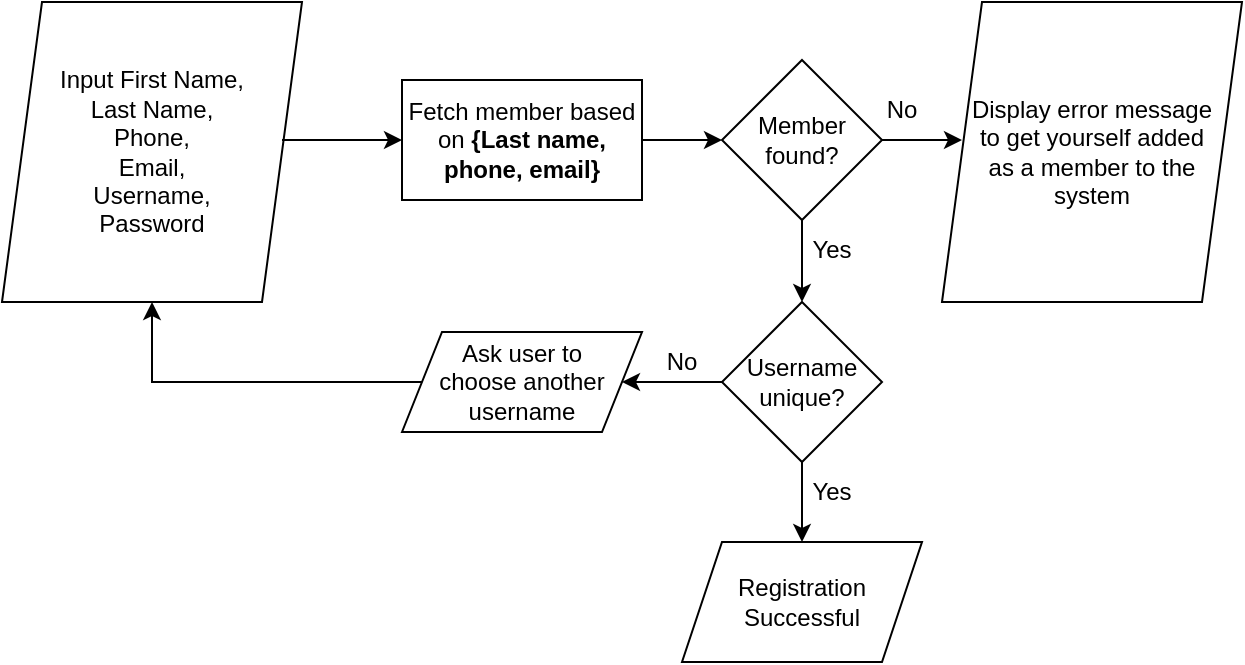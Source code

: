 <mxfile version="16.0.0" type="device" pages="16"><diagram id="i_8vWAbBdjnAyWvaR7KK" name="Registration"><mxGraphModel dx="1038" dy="556" grid="1" gridSize="10" guides="1" tooltips="1" connect="1" arrows="1" fold="1" page="1" pageScale="1" pageWidth="850" pageHeight="1100" math="0" shadow="0"><root><mxCell id="0"/><mxCell id="1" parent="0"/><mxCell id="dWWbpEbuBett36NWBKn3-2" value="&lt;div align=&quot;center&quot;&gt;Input First Name,&lt;/div&gt;&lt;div align=&quot;center&quot;&gt;Last Name,&lt;/div&gt;&lt;div align=&quot;center&quot;&gt;Phone,&lt;/div&gt;&lt;div align=&quot;center&quot;&gt;Email,&lt;/div&gt;&lt;div align=&quot;center&quot;&gt;Username,&lt;/div&gt;&lt;div align=&quot;center&quot;&gt;Password&lt;br&gt;&lt;/div&gt;" style="shape=parallelogram;perimeter=parallelogramPerimeter;whiteSpace=wrap;html=1;fixedSize=1;align=center;" vertex="1" parent="1"><mxGeometry x="40" y="90" width="150" height="150" as="geometry"/></mxCell><mxCell id="dWWbpEbuBett36NWBKn3-4" value="Fetch member based on &lt;b&gt;{Last name, phone, email}&lt;/b&gt;" style="rounded=0;whiteSpace=wrap;html=1;" vertex="1" parent="1"><mxGeometry x="240" y="129" width="120" height="60" as="geometry"/></mxCell><mxCell id="dWWbpEbuBett36NWBKn3-6" value="" style="endArrow=classic;html=1;rounded=0;entryX=0;entryY=0.5;entryDx=0;entryDy=0;" edge="1" parent="1" target="dWWbpEbuBett36NWBKn3-4"><mxGeometry width="50" height="50" relative="1" as="geometry"><mxPoint x="180" y="159" as="sourcePoint"/><mxPoint x="450" y="260" as="targetPoint"/></mxGeometry></mxCell><mxCell id="dWWbpEbuBett36NWBKn3-8" value="" style="endArrow=classic;html=1;rounded=0;exitX=1;exitY=0.5;exitDx=0;exitDy=0;" edge="1" parent="1" source="dWWbpEbuBett36NWBKn3-4"><mxGeometry width="50" height="50" relative="1" as="geometry"><mxPoint x="395" y="164.5" as="sourcePoint"/><mxPoint x="400" y="159" as="targetPoint"/></mxGeometry></mxCell><mxCell id="dWWbpEbuBett36NWBKn3-9" value="&lt;div&gt;Member&lt;/div&gt;&lt;div&gt;found?&lt;br&gt;&lt;/div&gt;" style="rhombus;whiteSpace=wrap;html=1;" vertex="1" parent="1"><mxGeometry x="400" y="119" width="80" height="80" as="geometry"/></mxCell><mxCell id="dWWbpEbuBett36NWBKn3-10" value="" style="endArrow=classic;html=1;rounded=0;exitX=1;exitY=0.5;exitDx=0;exitDy=0;" edge="1" parent="1" source="dWWbpEbuBett36NWBKn3-9"><mxGeometry width="50" height="50" relative="1" as="geometry"><mxPoint x="400" y="310" as="sourcePoint"/><mxPoint x="520" y="159" as="targetPoint"/></mxGeometry></mxCell><mxCell id="dWWbpEbuBett36NWBKn3-11" value="&lt;div&gt;Display error message&lt;/div&gt;&lt;div&gt;to get yourself added&lt;/div&gt;&lt;div&gt;as a member to the&lt;/div&gt;&lt;div&gt;system&lt;br&gt;&lt;/div&gt;" style="shape=parallelogram;perimeter=parallelogramPerimeter;whiteSpace=wrap;html=1;fixedSize=1;align=center;" vertex="1" parent="1"><mxGeometry x="510" y="90" width="150" height="150" as="geometry"/></mxCell><mxCell id="dWWbpEbuBett36NWBKn3-12" value="" style="endArrow=classic;html=1;rounded=0;exitX=0.5;exitY=1;exitDx=0;exitDy=0;" edge="1" parent="1" source="dWWbpEbuBett36NWBKn3-9"><mxGeometry width="50" height="50" relative="1" as="geometry"><mxPoint x="400" y="310" as="sourcePoint"/><mxPoint x="440" y="240" as="targetPoint"/></mxGeometry></mxCell><mxCell id="dWWbpEbuBett36NWBKn3-14" value="&lt;div&gt;Username&lt;/div&gt;&lt;div&gt;unique?&lt;br&gt;&lt;/div&gt;" style="rhombus;whiteSpace=wrap;html=1;" vertex="1" parent="1"><mxGeometry x="400" y="240" width="80" height="80" as="geometry"/></mxCell><mxCell id="dWWbpEbuBett36NWBKn3-15" value="" style="endArrow=classic;html=1;rounded=0;exitX=0.5;exitY=1;exitDx=0;exitDy=0;" edge="1" parent="1" source="dWWbpEbuBett36NWBKn3-14"><mxGeometry width="50" height="50" relative="1" as="geometry"><mxPoint x="400" y="310" as="sourcePoint"/><mxPoint x="440" y="360" as="targetPoint"/></mxGeometry></mxCell><mxCell id="dWWbpEbuBett36NWBKn3-16" value="&lt;div&gt;Registration&lt;/div&gt;&lt;div&gt;Successful&lt;br&gt;&lt;/div&gt;" style="shape=parallelogram;perimeter=parallelogramPerimeter;whiteSpace=wrap;html=1;fixedSize=1;" vertex="1" parent="1"><mxGeometry x="380" y="360" width="120" height="60" as="geometry"/></mxCell><mxCell id="dWWbpEbuBett36NWBKn3-18" value="&lt;div&gt;Ask user to&lt;/div&gt;&lt;div&gt;choose another&lt;/div&gt;&lt;div&gt;username&lt;br&gt;&lt;/div&gt;" style="shape=parallelogram;perimeter=parallelogramPerimeter;whiteSpace=wrap;html=1;fixedSize=1;" vertex="1" parent="1"><mxGeometry x="240" y="255" width="120" height="50" as="geometry"/></mxCell><mxCell id="dWWbpEbuBett36NWBKn3-19" value="" style="endArrow=classic;html=1;rounded=0;exitX=0;exitY=0.5;exitDx=0;exitDy=0;entryX=1;entryY=0.5;entryDx=0;entryDy=0;" edge="1" parent="1" source="dWWbpEbuBett36NWBKn3-14" target="dWWbpEbuBett36NWBKn3-18"><mxGeometry width="50" height="50" relative="1" as="geometry"><mxPoint x="400" y="310" as="sourcePoint"/><mxPoint x="450" y="260" as="targetPoint"/></mxGeometry></mxCell><mxCell id="dWWbpEbuBett36NWBKn3-20" value="" style="endArrow=classic;html=1;rounded=0;exitX=0;exitY=0.5;exitDx=0;exitDy=0;entryX=0.5;entryY=1;entryDx=0;entryDy=0;" edge="1" parent="1" source="dWWbpEbuBett36NWBKn3-18" target="dWWbpEbuBett36NWBKn3-2"><mxGeometry width="50" height="50" relative="1" as="geometry"><mxPoint x="400" y="310" as="sourcePoint"/><mxPoint x="450" y="260" as="targetPoint"/><Array as="points"><mxPoint x="115" y="280"/></Array></mxGeometry></mxCell><mxCell id="dWWbpEbuBett36NWBKn3-21" value="No" style="text;html=1;strokeColor=none;fillColor=none;align=center;verticalAlign=middle;whiteSpace=wrap;rounded=0;" vertex="1" parent="1"><mxGeometry x="460" y="129" width="60" height="30" as="geometry"/></mxCell><mxCell id="dWWbpEbuBett36NWBKn3-22" value="Yes" style="text;html=1;strokeColor=none;fillColor=none;align=center;verticalAlign=middle;whiteSpace=wrap;rounded=0;" vertex="1" parent="1"><mxGeometry x="425" y="199" width="60" height="30" as="geometry"/></mxCell><mxCell id="dWWbpEbuBett36NWBKn3-24" value="Yes" style="text;html=1;strokeColor=none;fillColor=none;align=center;verticalAlign=middle;whiteSpace=wrap;rounded=0;" vertex="1" parent="1"><mxGeometry x="425" y="320" width="60" height="30" as="geometry"/></mxCell><mxCell id="dWWbpEbuBett36NWBKn3-26" value="No" style="text;html=1;strokeColor=none;fillColor=none;align=center;verticalAlign=middle;whiteSpace=wrap;rounded=0;" vertex="1" parent="1"><mxGeometry x="350" y="255" width="60" height="30" as="geometry"/></mxCell></root></mxGraphModel></diagram><diagram id="WpbvStQKnAbjpEpfYwK_" name="Login"><mxGraphModel dx="1038" dy="556" grid="1" gridSize="10" guides="1" tooltips="1" connect="1" arrows="1" fold="1" page="1" pageScale="1" pageWidth="850" pageHeight="1100" math="0" shadow="0"><root><mxCell id="M4BPvdjN_nKCjUuth8kO-0"/><mxCell id="M4BPvdjN_nKCjUuth8kO-1" parent="M4BPvdjN_nKCjUuth8kO-0"/><mxCell id="Fl4VddEbYZ29IBIW-DDk-0" value="&lt;div&gt;Input username&lt;/div&gt;&lt;div&gt;and&lt;/div&gt;&lt;div&gt;password&lt;br&gt;&lt;/div&gt;" style="shape=parallelogram;perimeter=parallelogramPerimeter;whiteSpace=wrap;html=1;fixedSize=1;align=center;" vertex="1" parent="M4BPvdjN_nKCjUuth8kO-1"><mxGeometry x="60" y="114" width="120" height="90" as="geometry"/></mxCell><mxCell id="Fl4VddEbYZ29IBIW-DDk-1" value="Fetch user based on {&lt;b&gt;username&lt;/b&gt;}" style="rounded=0;whiteSpace=wrap;html=1;" vertex="1" parent="M4BPvdjN_nKCjUuth8kO-1"><mxGeometry x="230" y="129" width="120" height="60" as="geometry"/></mxCell><mxCell id="Fl4VddEbYZ29IBIW-DDk-2" value="" style="endArrow=classic;html=1;rounded=0;entryX=0;entryY=0.5;entryDx=0;entryDy=0;exitX=1;exitY=0.5;exitDx=0;exitDy=0;" edge="1" parent="M4BPvdjN_nKCjUuth8kO-1" target="Fl4VddEbYZ29IBIW-DDk-1" source="Fl4VddEbYZ29IBIW-DDk-0"><mxGeometry width="50" height="50" relative="1" as="geometry"><mxPoint x="180" y="159" as="sourcePoint"/><mxPoint x="450" y="260" as="targetPoint"/></mxGeometry></mxCell><mxCell id="Fl4VddEbYZ29IBIW-DDk-3" value="" style="endArrow=classic;html=1;rounded=0;exitX=1;exitY=0.5;exitDx=0;exitDy=0;" edge="1" parent="M4BPvdjN_nKCjUuth8kO-1" source="Fl4VddEbYZ29IBIW-DDk-1"><mxGeometry width="50" height="50" relative="1" as="geometry"><mxPoint x="395" y="164.5" as="sourcePoint"/><mxPoint x="400" y="159" as="targetPoint"/></mxGeometry></mxCell><mxCell id="Fl4VddEbYZ29IBIW-DDk-4" value="&lt;div&gt;User&lt;/div&gt;&lt;div&gt;found?&lt;br&gt;&lt;/div&gt;" style="rhombus;whiteSpace=wrap;html=1;" vertex="1" parent="M4BPvdjN_nKCjUuth8kO-1"><mxGeometry x="400" y="119" width="80" height="80" as="geometry"/></mxCell><mxCell id="Fl4VddEbYZ29IBIW-DDk-5" value="" style="endArrow=classic;html=1;rounded=0;exitX=1;exitY=0.5;exitDx=0;exitDy=0;" edge="1" parent="M4BPvdjN_nKCjUuth8kO-1" source="Fl4VddEbYZ29IBIW-DDk-4"><mxGeometry width="50" height="50" relative="1" as="geometry"><mxPoint x="400" y="310" as="sourcePoint"/><mxPoint x="520" y="159" as="targetPoint"/></mxGeometry></mxCell><mxCell id="Fl4VddEbYZ29IBIW-DDk-6" value="Display error message" style="shape=parallelogram;perimeter=parallelogramPerimeter;whiteSpace=wrap;html=1;fixedSize=1;align=center;" vertex="1" parent="M4BPvdjN_nKCjUuth8kO-1"><mxGeometry x="510" y="124" width="150" height="70" as="geometry"/></mxCell><mxCell id="Fl4VddEbYZ29IBIW-DDk-7" value="" style="endArrow=classic;html=1;rounded=0;exitX=0.5;exitY=1;exitDx=0;exitDy=0;" edge="1" parent="M4BPvdjN_nKCjUuth8kO-1" source="Fl4VddEbYZ29IBIW-DDk-4"><mxGeometry width="50" height="50" relative="1" as="geometry"><mxPoint x="400" y="310" as="sourcePoint"/><mxPoint x="440" y="240" as="targetPoint"/></mxGeometry></mxCell><mxCell id="Fl4VddEbYZ29IBIW-DDk-8" value="&lt;div&gt;Password&lt;/div&gt;&lt;div&gt;match&lt;br&gt;&lt;/div&gt;" style="rhombus;whiteSpace=wrap;html=1;" vertex="1" parent="M4BPvdjN_nKCjUuth8kO-1"><mxGeometry x="400" y="240" width="80" height="80" as="geometry"/></mxCell><mxCell id="Fl4VddEbYZ29IBIW-DDk-9" value="" style="endArrow=classic;html=1;rounded=0;exitX=0.5;exitY=1;exitDx=0;exitDy=0;" edge="1" parent="M4BPvdjN_nKCjUuth8kO-1" source="Fl4VddEbYZ29IBIW-DDk-8"><mxGeometry width="50" height="50" relative="1" as="geometry"><mxPoint x="400" y="310" as="sourcePoint"/><mxPoint x="440" y="360" as="targetPoint"/></mxGeometry></mxCell><mxCell id="Fl4VddEbYZ29IBIW-DDk-10" value="&lt;div&gt;Login&lt;/div&gt;&lt;div&gt;Successful&lt;br&gt;&lt;/div&gt;" style="shape=parallelogram;perimeter=parallelogramPerimeter;whiteSpace=wrap;html=1;fixedSize=1;" vertex="1" parent="M4BPvdjN_nKCjUuth8kO-1"><mxGeometry x="380" y="360" width="120" height="60" as="geometry"/></mxCell><mxCell id="Fl4VddEbYZ29IBIW-DDk-12" value="" style="endArrow=classic;html=1;rounded=0;entryX=0.5;entryY=1;entryDx=0;entryDy=0;" edge="1" parent="M4BPvdjN_nKCjUuth8kO-1" target="Fl4VddEbYZ29IBIW-DDk-6"><mxGeometry width="50" height="50" relative="1" as="geometry"><mxPoint x="480" y="280" as="sourcePoint"/><mxPoint x="350" y="280" as="targetPoint"/><Array as="points"><mxPoint x="585" y="280"/></Array></mxGeometry></mxCell><mxCell id="Fl4VddEbYZ29IBIW-DDk-14" value="No" style="text;html=1;strokeColor=none;fillColor=none;align=center;verticalAlign=middle;whiteSpace=wrap;rounded=0;" vertex="1" parent="M4BPvdjN_nKCjUuth8kO-1"><mxGeometry x="460" y="129" width="60" height="30" as="geometry"/></mxCell><mxCell id="Fl4VddEbYZ29IBIW-DDk-15" value="Yes" style="text;html=1;strokeColor=none;fillColor=none;align=center;verticalAlign=middle;whiteSpace=wrap;rounded=0;" vertex="1" parent="M4BPvdjN_nKCjUuth8kO-1"><mxGeometry x="425" y="199" width="60" height="30" as="geometry"/></mxCell><mxCell id="Fl4VddEbYZ29IBIW-DDk-16" value="Yes" style="text;html=1;strokeColor=none;fillColor=none;align=center;verticalAlign=middle;whiteSpace=wrap;rounded=0;" vertex="1" parent="M4BPvdjN_nKCjUuth8kO-1"><mxGeometry x="425" y="320" width="60" height="30" as="geometry"/></mxCell><mxCell id="Fl4VddEbYZ29IBIW-DDk-17" value="No" style="text;html=1;strokeColor=none;fillColor=none;align=center;verticalAlign=middle;whiteSpace=wrap;rounded=0;" vertex="1" parent="M4BPvdjN_nKCjUuth8kO-1"><mxGeometry x="490" y="255" width="60" height="30" as="geometry"/></mxCell></root></mxGraphModel></diagram><diagram id="ZsjHUxzLgVdUJP8f7WaJ" name="Reserve Book"><mxGraphModel dx="1038" dy="556" grid="1" gridSize="10" guides="1" tooltips="1" connect="1" arrows="1" fold="1" page="1" pageScale="1" pageWidth="850" pageHeight="1100" math="0" shadow="0"><root><mxCell id="jPtthhQtmFW5WohPT3uK-0"/><mxCell id="jPtthhQtmFW5WohPT3uK-1" parent="jPtthhQtmFW5WohPT3uK-0"/><mxCell id="x3VCgJR-1hNmd9v3m-pw-1" value="User reserves the book, if available" style="rounded=0;whiteSpace=wrap;html=1;" vertex="1" parent="jPtthhQtmFW5WohPT3uK-1"><mxGeometry x="320" y="150" width="120" height="60" as="geometry"/></mxCell><mxCell id="x3VCgJR-1hNmd9v3m-pw-2" value="" style="endArrow=classic;html=1;rounded=0;entryX=0;entryY=0.5;entryDx=0;entryDy=0;exitX=1;exitY=0.5;exitDx=0;exitDy=0;" edge="1" parent="jPtthhQtmFW5WohPT3uK-1" target="x3VCgJR-1hNmd9v3m-pw-1"><mxGeometry width="50" height="50" relative="1" as="geometry"><mxPoint x="260" y="180" as="sourcePoint"/><mxPoint x="540" y="281" as="targetPoint"/></mxGeometry></mxCell><mxCell id="x3VCgJR-1hNmd9v3m-pw-3" value="" style="endArrow=classic;html=1;rounded=0;exitX=1;exitY=0.5;exitDx=0;exitDy=0;" edge="1" parent="jPtthhQtmFW5WohPT3uK-1" source="x3VCgJR-1hNmd9v3m-pw-1"><mxGeometry width="50" height="50" relative="1" as="geometry"><mxPoint x="485" y="185.5" as="sourcePoint"/><mxPoint x="490" y="180" as="targetPoint"/></mxGeometry></mxCell><mxCell id="x3VCgJR-1hNmd9v3m-pw-16" value="&lt;div&gt;User finds a book&lt;/div&gt;&lt;div&gt;on LMS&lt;br&gt;&lt;/div&gt;" style="rounded=0;whiteSpace=wrap;html=1;" vertex="1" parent="jPtthhQtmFW5WohPT3uK-1"><mxGeometry x="140" y="150" width="120" height="60" as="geometry"/></mxCell><mxCell id="x3VCgJR-1hNmd9v3m-pw-17" value="&lt;div&gt;Book is reserved&lt;/div&gt;&lt;div&gt;for fifteen minutes&lt;br&gt;&lt;/div&gt;" style="rounded=0;whiteSpace=wrap;html=1;" vertex="1" parent="jPtthhQtmFW5WohPT3uK-1"><mxGeometry x="490" y="150" width="120" height="60" as="geometry"/></mxCell><mxCell id="x3VCgJR-1hNmd9v3m-pw-18" value="Another user finds same book" style="rounded=0;whiteSpace=wrap;html=1;" vertex="1" parent="jPtthhQtmFW5WohPT3uK-1"><mxGeometry x="140" y="256" width="120" height="60" as="geometry"/></mxCell><mxCell id="x3VCgJR-1hNmd9v3m-pw-19" value="15 minutes over?" style="rhombus;whiteSpace=wrap;html=1;" vertex="1" parent="jPtthhQtmFW5WohPT3uK-1"><mxGeometry x="342.5" y="251" width="75" height="70" as="geometry"/></mxCell><mxCell id="x3VCgJR-1hNmd9v3m-pw-20" value="" style="endArrow=classic;html=1;rounded=0;exitX=1;exitY=0.5;exitDx=0;exitDy=0;entryX=0;entryY=0.5;entryDx=0;entryDy=0;" edge="1" parent="jPtthhQtmFW5WohPT3uK-1" source="x3VCgJR-1hNmd9v3m-pw-18" target="x3VCgJR-1hNmd9v3m-pw-19"><mxGeometry width="50" height="50" relative="1" as="geometry"><mxPoint x="490" y="331" as="sourcePoint"/><mxPoint x="340" y="286" as="targetPoint"/></mxGeometry></mxCell><mxCell id="x3VCgJR-1hNmd9v3m-pw-22" value="" style="endArrow=classic;html=1;rounded=0;exitX=0.5;exitY=0;exitDx=0;exitDy=0;entryX=0.5;entryY=1;entryDx=0;entryDy=0;" edge="1" parent="jPtthhQtmFW5WohPT3uK-1" source="x3VCgJR-1hNmd9v3m-pw-19" target="x3VCgJR-1hNmd9v3m-pw-1"><mxGeometry width="50" height="50" relative="1" as="geometry"><mxPoint x="490" y="331" as="sourcePoint"/><mxPoint x="540" y="281" as="targetPoint"/></mxGeometry></mxCell><mxCell id="x3VCgJR-1hNmd9v3m-pw-23" value="" style="endArrow=classic;html=1;rounded=0;exitX=1;exitY=0.5;exitDx=0;exitDy=0;" edge="1" parent="jPtthhQtmFW5WohPT3uK-1" source="x3VCgJR-1hNmd9v3m-pw-19" target="x3VCgJR-1hNmd9v3m-pw-24"><mxGeometry width="50" height="50" relative="1" as="geometry"><mxPoint x="270" y="296" as="sourcePoint"/><mxPoint x="490" y="286" as="targetPoint"/></mxGeometry></mxCell><mxCell id="x3VCgJR-1hNmd9v3m-pw-24" value="&lt;div&gt;Display not&lt;/div&gt;&lt;div&gt;available&lt;br&gt;&lt;/div&gt;" style="shape=parallelogram;perimeter=parallelogramPerimeter;whiteSpace=wrap;html=1;fixedSize=1;" vertex="1" parent="jPtthhQtmFW5WohPT3uK-1"><mxGeometry x="480" y="256" width="120" height="60" as="geometry"/></mxCell><mxCell id="x3VCgJR-1hNmd9v3m-pw-25" value="Yes" style="text;html=1;strokeColor=none;fillColor=none;align=center;verticalAlign=middle;whiteSpace=wrap;rounded=0;" vertex="1" parent="jPtthhQtmFW5WohPT3uK-1"><mxGeometry x="370" y="221" width="60" height="30" as="geometry"/></mxCell><mxCell id="x3VCgJR-1hNmd9v3m-pw-26" value="No" style="text;html=1;strokeColor=none;fillColor=none;align=center;verticalAlign=middle;whiteSpace=wrap;rounded=0;" vertex="1" parent="jPtthhQtmFW5WohPT3uK-1"><mxGeometry x="417.5" y="256" width="60" height="30" as="geometry"/></mxCell></root></mxGraphModel></diagram><diagram id="CSLTi1kKCzNpg5pEBt4G" name="Search book"><mxGraphModel dx="1038" dy="556" grid="1" gridSize="10" guides="1" tooltips="1" connect="1" arrows="1" fold="1" page="1" pageScale="1" pageWidth="850" pageHeight="1100" math="0" shadow="0"><root><mxCell id="xfW_Z6awHuZHEXodHPwo-0"/><mxCell id="xfW_Z6awHuZHEXodHPwo-1" parent="xfW_Z6awHuZHEXodHPwo-0"/><mxCell id="F8PD641y90O8hxfT8jnF-1" value="" style="endArrow=classic;html=1;rounded=0;exitX=0.5;exitY=1;exitDx=0;exitDy=0;" edge="1" parent="xfW_Z6awHuZHEXodHPwo-1" source="F8PD641y90O8hxfT8jnF-3"><mxGeometry width="50" height="50" relative="1" as="geometry"><mxPoint x="270" y="300" as="sourcePoint"/><mxPoint x="190" y="230" as="targetPoint"/></mxGeometry></mxCell><mxCell id="F8PD641y90O8hxfT8jnF-3" value="User enter keystrokes in search box" style="rounded=0;whiteSpace=wrap;html=1;" vertex="1" parent="xfW_Z6awHuZHEXodHPwo-1"><mxGeometry x="130" y="130" width="120" height="60" as="geometry"/></mxCell><mxCell id="F8PD641y90O8hxfT8jnF-5" value="&lt;div&gt;User selects a book&lt;/div&gt;&lt;div&gt;from suggestions&lt;br&gt;&lt;/div&gt;" style="rounded=0;whiteSpace=wrap;html=1;" vertex="1" parent="xfW_Z6awHuZHEXodHPwo-1"><mxGeometry x="140" y="230" width="120" height="60" as="geometry"/></mxCell><mxCell id="F8PD641y90O8hxfT8jnF-7" value="" style="endArrow=classic;html=1;rounded=0;exitX=1;exitY=0.5;exitDx=0;exitDy=0;entryX=0;entryY=0.5;entryDx=0;entryDy=0;" edge="1" parent="xfW_Z6awHuZHEXodHPwo-1" source="F8PD641y90O8hxfT8jnF-5" target="F8PD641y90O8hxfT8jnF-10"><mxGeometry width="50" height="50" relative="1" as="geometry"><mxPoint x="500" y="451" as="sourcePoint"/><mxPoint x="352.5" y="406" as="targetPoint"/></mxGeometry></mxCell><mxCell id="F8PD641y90O8hxfT8jnF-10" value="&lt;div&gt;Book details&lt;/div&gt;&lt;div&gt;are displayed&lt;br&gt;&lt;/div&gt;" style="shape=parallelogram;perimeter=parallelogramPerimeter;whiteSpace=wrap;html=1;fixedSize=1;" vertex="1" parent="xfW_Z6awHuZHEXodHPwo-1"><mxGeometry x="370" y="230" width="120" height="60" as="geometry"/></mxCell><mxCell id="F8PD641y90O8hxfT8jnF-13" value="Book" style="shape=cylinder3;whiteSpace=wrap;html=1;boundedLbl=1;backgroundOutline=1;size=15;" vertex="1" parent="xfW_Z6awHuZHEXodHPwo-1"><mxGeometry x="620" y="110" width="60" height="80" as="geometry"/></mxCell><mxCell id="F8PD641y90O8hxfT8jnF-14" value="" style="endArrow=classic;html=1;rounded=0;" edge="1" parent="xfW_Z6awHuZHEXodHPwo-1"><mxGeometry width="50" height="50" relative="1" as="geometry"><mxPoint x="250" y="149.5" as="sourcePoint"/><mxPoint x="620" y="149.5" as="targetPoint"/></mxGeometry></mxCell><mxCell id="F8PD641y90O8hxfT8jnF-15" value="" style="endArrow=classic;html=1;rounded=0;exitX=0;exitY=0;exitDx=0;exitDy=52.5;exitPerimeter=0;" edge="1" parent="xfW_Z6awHuZHEXodHPwo-1" source="F8PD641y90O8hxfT8jnF-13"><mxGeometry width="50" height="50" relative="1" as="geometry"><mxPoint x="250" y="170" as="sourcePoint"/><mxPoint x="250" y="163" as="targetPoint"/></mxGeometry></mxCell><mxCell id="F8PD641y90O8hxfT8jnF-16" value="Ajax calls display suggestions on every keystroke" style="text;html=1;strokeColor=none;fillColor=none;align=center;verticalAlign=middle;whiteSpace=wrap;rounded=0;" vertex="1" parent="xfW_Z6awHuZHEXodHPwo-1"><mxGeometry x="280" y="120" width="300" height="30" as="geometry"/></mxCell></root></mxGraphModel></diagram><diagram id="JZHe9KySkWf6oLBao_gN" name="Issue Book"><mxGraphModel dx="1038" dy="556" grid="1" gridSize="10" guides="1" tooltips="1" connect="1" arrows="1" fold="1" page="1" pageScale="1" pageWidth="850" pageHeight="1100" math="0" shadow="0"><root><mxCell id="tUsGNGj25Rxl2XG8hcZw-0"/><mxCell id="tUsGNGj25Rxl2XG8hcZw-1" parent="tUsGNGj25Rxl2XG8hcZw-0"/><mxCell id="S2_K6oDbUleDLNagRbiW-0" value="&lt;div&gt;Librarian enters&lt;/div&gt;&lt;div&gt;bookname and memberId&lt;br&gt;&lt;/div&gt;" style="shape=parallelogram;perimeter=parallelogramPerimeter;whiteSpace=wrap;html=1;fixedSize=1;align=center;" vertex="1" parent="tUsGNGj25Rxl2XG8hcZw-1"><mxGeometry x="60" y="114" width="120" height="90" as="geometry"/></mxCell><mxCell id="S2_K6oDbUleDLNagRbiW-1" value="Fetch book details based on &lt;b&gt;{book name&lt;/b&gt;}" style="rounded=0;whiteSpace=wrap;html=1;" vertex="1" parent="tUsGNGj25Rxl2XG8hcZw-1"><mxGeometry x="230" y="129" width="120" height="60" as="geometry"/></mxCell><mxCell id="S2_K6oDbUleDLNagRbiW-2" value="" style="endArrow=classic;html=1;rounded=0;entryX=0;entryY=0.5;entryDx=0;entryDy=0;exitX=1;exitY=0.5;exitDx=0;exitDy=0;" edge="1" parent="tUsGNGj25Rxl2XG8hcZw-1" source="S2_K6oDbUleDLNagRbiW-0" target="S2_K6oDbUleDLNagRbiW-1"><mxGeometry width="50" height="50" relative="1" as="geometry"><mxPoint x="180" y="159" as="sourcePoint"/><mxPoint x="450" y="260" as="targetPoint"/></mxGeometry></mxCell><mxCell id="S2_K6oDbUleDLNagRbiW-3" value="" style="endArrow=classic;html=1;rounded=0;exitX=1;exitY=0.5;exitDx=0;exitDy=0;" edge="1" parent="tUsGNGj25Rxl2XG8hcZw-1" source="S2_K6oDbUleDLNagRbiW-1"><mxGeometry width="50" height="50" relative="1" as="geometry"><mxPoint x="395" y="164.5" as="sourcePoint"/><mxPoint x="400" y="159" as="targetPoint"/></mxGeometry></mxCell><mxCell id="S2_K6oDbUleDLNagRbiW-4" value="&lt;div&gt;Book&lt;/div&gt;&lt;div&gt;Available?&lt;br&gt;&lt;/div&gt;" style="rhombus;whiteSpace=wrap;html=1;" vertex="1" parent="tUsGNGj25Rxl2XG8hcZw-1"><mxGeometry x="400" y="119" width="80" height="80" as="geometry"/></mxCell><mxCell id="S2_K6oDbUleDLNagRbiW-5" value="" style="endArrow=classic;html=1;rounded=0;exitX=1;exitY=0.5;exitDx=0;exitDy=0;" edge="1" parent="tUsGNGj25Rxl2XG8hcZw-1" source="S2_K6oDbUleDLNagRbiW-4"><mxGeometry width="50" height="50" relative="1" as="geometry"><mxPoint x="400" y="310" as="sourcePoint"/><mxPoint x="520" y="159" as="targetPoint"/></mxGeometry></mxCell><mxCell id="S2_K6oDbUleDLNagRbiW-6" value="Display error message" style="shape=parallelogram;perimeter=parallelogramPerimeter;whiteSpace=wrap;html=1;fixedSize=1;align=center;" vertex="1" parent="tUsGNGj25Rxl2XG8hcZw-1"><mxGeometry x="510" y="124" width="150" height="70" as="geometry"/></mxCell><mxCell id="S2_K6oDbUleDLNagRbiW-7" value="" style="endArrow=classic;html=1;rounded=0;exitX=0.5;exitY=1;exitDx=0;exitDy=0;" edge="1" parent="tUsGNGj25Rxl2XG8hcZw-1" source="S2_K6oDbUleDLNagRbiW-4"><mxGeometry width="50" height="50" relative="1" as="geometry"><mxPoint x="400" y="310" as="sourcePoint"/><mxPoint x="440" y="240" as="targetPoint"/></mxGeometry></mxCell><mxCell id="S2_K6oDbUleDLNagRbiW-8" value="&lt;div&gt;Member&lt;/div&gt;&lt;div&gt;found?&lt;br&gt;&lt;/div&gt;" style="rhombus;whiteSpace=wrap;html=1;" vertex="1" parent="tUsGNGj25Rxl2XG8hcZw-1"><mxGeometry x="400" y="320" width="80" height="80" as="geometry"/></mxCell><mxCell id="S2_K6oDbUleDLNagRbiW-9" value="" style="endArrow=classic;html=1;rounded=0;exitX=0.5;exitY=1;exitDx=0;exitDy=0;entryX=0.5;entryY=0;entryDx=0;entryDy=0;" edge="1" parent="tUsGNGj25Rxl2XG8hcZw-1" source="S2_K6oDbUleDLNagRbiW-8" target="S2_K6oDbUleDLNagRbiW-10"><mxGeometry width="50" height="50" relative="1" as="geometry"><mxPoint x="400" y="310" as="sourcePoint"/><mxPoint x="440" y="360" as="targetPoint"/></mxGeometry></mxCell><mxCell id="S2_K6oDbUleDLNagRbiW-10" value="Book issued" style="shape=parallelogram;perimeter=parallelogramPerimeter;whiteSpace=wrap;html=1;fixedSize=1;" vertex="1" parent="tUsGNGj25Rxl2XG8hcZw-1"><mxGeometry x="380" y="430" width="120" height="60" as="geometry"/></mxCell><mxCell id="S2_K6oDbUleDLNagRbiW-11" value="" style="endArrow=classic;html=1;rounded=0;entryX=0.5;entryY=1;entryDx=0;entryDy=0;exitX=1;exitY=0.5;exitDx=0;exitDy=0;" edge="1" parent="tUsGNGj25Rxl2XG8hcZw-1" target="S2_K6oDbUleDLNagRbiW-6" source="S2_K6oDbUleDLNagRbiW-8"><mxGeometry width="50" height="50" relative="1" as="geometry"><mxPoint x="500" y="280" as="sourcePoint"/><mxPoint x="350" y="280" as="targetPoint"/><Array as="points"><mxPoint x="585" y="360"/></Array></mxGeometry></mxCell><mxCell id="S2_K6oDbUleDLNagRbiW-12" value="No" style="text;html=1;strokeColor=none;fillColor=none;align=center;verticalAlign=middle;whiteSpace=wrap;rounded=0;" vertex="1" parent="tUsGNGj25Rxl2XG8hcZw-1"><mxGeometry x="460" y="129" width="60" height="30" as="geometry"/></mxCell><mxCell id="S2_K6oDbUleDLNagRbiW-13" value="Yes" style="text;html=1;strokeColor=none;fillColor=none;align=center;verticalAlign=middle;whiteSpace=wrap;rounded=0;" vertex="1" parent="tUsGNGj25Rxl2XG8hcZw-1"><mxGeometry x="425" y="199" width="60" height="30" as="geometry"/></mxCell><mxCell id="S2_K6oDbUleDLNagRbiW-14" value="Yes" style="text;html=1;strokeColor=none;fillColor=none;align=center;verticalAlign=middle;whiteSpace=wrap;rounded=0;" vertex="1" parent="tUsGNGj25Rxl2XG8hcZw-1"><mxGeometry x="430" y="400" width="60" height="30" as="geometry"/></mxCell><mxCell id="S2_K6oDbUleDLNagRbiW-15" value="No" style="text;html=1;strokeColor=none;fillColor=none;align=center;verticalAlign=middle;whiteSpace=wrap;rounded=0;" vertex="1" parent="tUsGNGj25Rxl2XG8hcZw-1"><mxGeometry x="480" y="330" width="60" height="30" as="geometry"/></mxCell><mxCell id="S2_K6oDbUleDLNagRbiW-16" value="Fetch member details" style="rounded=0;whiteSpace=wrap;html=1;" vertex="1" parent="tUsGNGj25Rxl2XG8hcZw-1"><mxGeometry x="380" y="240" width="120" height="60" as="geometry"/></mxCell><mxCell id="S2_K6oDbUleDLNagRbiW-17" value="" style="endArrow=classic;html=1;rounded=0;exitX=0.5;exitY=1;exitDx=0;exitDy=0;entryX=0.5;entryY=0;entryDx=0;entryDy=0;" edge="1" parent="tUsGNGj25Rxl2XG8hcZw-1" source="S2_K6oDbUleDLNagRbiW-16" target="S2_K6oDbUleDLNagRbiW-8"><mxGeometry width="50" height="50" relative="1" as="geometry"><mxPoint x="400" y="310" as="sourcePoint"/><mxPoint x="450" y="260" as="targetPoint"/></mxGeometry></mxCell></root></mxGraphModel></diagram><diagram id="noO7N73YglrJIu7eBNPe" name="Return Book"><mxGraphModel dx="1038" dy="556" grid="1" gridSize="10" guides="1" tooltips="1" connect="1" arrows="1" fold="1" page="1" pageScale="1" pageWidth="850" pageHeight="1100" math="0" shadow="0"><root><mxCell id="-uhk87hNlE79KFuqMzrY-0"/><mxCell id="-uhk87hNlE79KFuqMzrY-1" parent="-uhk87hNlE79KFuqMzrY-0"/><mxCell id="opGfvj_HIrKPa7uhzIlS-0" value="&lt;div&gt;Librarian enters&lt;/div&gt;member id" style="shape=parallelogram;perimeter=parallelogramPerimeter;whiteSpace=wrap;html=1;fixedSize=1;align=center;" vertex="1" parent="-uhk87hNlE79KFuqMzrY-1"><mxGeometry x="60" y="114" width="120" height="90" as="geometry"/></mxCell><mxCell id="opGfvj_HIrKPa7uhzIlS-1" value="Fetch the list of issued books of member" style="rounded=0;whiteSpace=wrap;html=1;" vertex="1" parent="-uhk87hNlE79KFuqMzrY-1"><mxGeometry x="230" y="129" width="120" height="60" as="geometry"/></mxCell><mxCell id="opGfvj_HIrKPa7uhzIlS-2" value="" style="endArrow=classic;html=1;rounded=0;entryX=0;entryY=0.5;entryDx=0;entryDy=0;exitX=1;exitY=0.5;exitDx=0;exitDy=0;" edge="1" parent="-uhk87hNlE79KFuqMzrY-1" source="opGfvj_HIrKPa7uhzIlS-0" target="opGfvj_HIrKPa7uhzIlS-1"><mxGeometry width="50" height="50" relative="1" as="geometry"><mxPoint x="180" y="159" as="sourcePoint"/><mxPoint x="450" y="260" as="targetPoint"/></mxGeometry></mxCell><mxCell id="opGfvj_HIrKPa7uhzIlS-3" value="" style="endArrow=classic;html=1;rounded=0;exitX=1;exitY=0.5;exitDx=0;exitDy=0;" edge="1" parent="-uhk87hNlE79KFuqMzrY-1" source="opGfvj_HIrKPa7uhzIlS-1"><mxGeometry width="50" height="50" relative="1" as="geometry"><mxPoint x="395" y="164.5" as="sourcePoint"/><mxPoint x="400" y="159" as="targetPoint"/></mxGeometry></mxCell><mxCell id="opGfvj_HIrKPa7uhzIlS-13" value="Yes" style="text;html=1;strokeColor=none;fillColor=none;align=center;verticalAlign=middle;whiteSpace=wrap;rounded=0;" vertex="1" parent="-uhk87hNlE79KFuqMzrY-1"><mxGeometry x="450" y="399" width="60" height="30" as="geometry"/></mxCell><mxCell id="opGfvj_HIrKPa7uhzIlS-18" value="&lt;div&gt;Select the desired&lt;/div&gt;&lt;div&gt;book&lt;br&gt;&lt;/div&gt;" style="rounded=0;whiteSpace=wrap;html=1;" vertex="1" parent="-uhk87hNlE79KFuqMzrY-1"><mxGeometry x="400" y="129" width="120" height="60" as="geometry"/></mxCell><mxCell id="opGfvj_HIrKPa7uhzIlS-19" value="&lt;div&gt;Current date&lt;/div&gt;&lt;div&gt;&amp;gt;&lt;/div&gt;&lt;div&gt;Expected return date?&lt;br&gt;&lt;/div&gt;" style="rhombus;whiteSpace=wrap;html=1;" vertex="1" parent="-uhk87hNlE79KFuqMzrY-1"><mxGeometry x="375" y="239" width="170" height="160" as="geometry"/></mxCell><mxCell id="opGfvj_HIrKPa7uhzIlS-21" value="" style="endArrow=classic;html=1;rounded=0;exitX=0.5;exitY=1;exitDx=0;exitDy=0;entryX=0.5;entryY=0;entryDx=0;entryDy=0;" edge="1" parent="-uhk87hNlE79KFuqMzrY-1" source="opGfvj_HIrKPa7uhzIlS-18" target="opGfvj_HIrKPa7uhzIlS-19"><mxGeometry width="50" height="50" relative="1" as="geometry"><mxPoint x="400" y="310" as="sourcePoint"/><mxPoint x="450" y="260" as="targetPoint"/></mxGeometry></mxCell><mxCell id="opGfvj_HIrKPa7uhzIlS-22" value="&lt;div&gt;Calculate Fine by &lt;br&gt;&lt;/div&gt;&lt;div&gt;Rs 5 per day&lt;br&gt;&lt;/div&gt;" style="rounded=0;whiteSpace=wrap;html=1;" vertex="1" parent="-uhk87hNlE79KFuqMzrY-1"><mxGeometry x="400" y="440" width="120" height="60" as="geometry"/></mxCell><mxCell id="opGfvj_HIrKPa7uhzIlS-23" value="" style="endArrow=classic;html=1;rounded=0;entryX=0.5;entryY=0;entryDx=0;entryDy=0;" edge="1" parent="-uhk87hNlE79KFuqMzrY-1" target="opGfvj_HIrKPa7uhzIlS-22"><mxGeometry width="50" height="50" relative="1" as="geometry"><mxPoint x="460" y="400" as="sourcePoint"/><mxPoint x="470" y="249" as="targetPoint"/></mxGeometry></mxCell><mxCell id="opGfvj_HIrKPa7uhzIlS-25" value="Collect fine and generate fine entry" style="rounded=0;whiteSpace=wrap;html=1;" vertex="1" parent="-uhk87hNlE79KFuqMzrY-1"><mxGeometry x="400" y="530" width="120" height="60" as="geometry"/></mxCell><mxCell id="opGfvj_HIrKPa7uhzIlS-26" value="Return processed" style="rounded=0;whiteSpace=wrap;html=1;" vertex="1" parent="-uhk87hNlE79KFuqMzrY-1"><mxGeometry x="400" y="620" width="120" height="60" as="geometry"/></mxCell><mxCell id="opGfvj_HIrKPa7uhzIlS-27" value="" style="endArrow=classic;html=1;rounded=0;exitX=1;exitY=0.5;exitDx=0;exitDy=0;entryX=1;entryY=0.5;entryDx=0;entryDy=0;" edge="1" parent="-uhk87hNlE79KFuqMzrY-1" source="opGfvj_HIrKPa7uhzIlS-19" target="opGfvj_HIrKPa7uhzIlS-26"><mxGeometry width="50" height="50" relative="1" as="geometry"><mxPoint x="400" y="480" as="sourcePoint"/><mxPoint x="450" y="430" as="targetPoint"/><Array as="points"><mxPoint x="600" y="319"/><mxPoint x="600" y="650"/></Array></mxGeometry></mxCell><mxCell id="opGfvj_HIrKPa7uhzIlS-30" value="No" style="text;html=1;strokeColor=none;fillColor=none;align=center;verticalAlign=middle;whiteSpace=wrap;rounded=0;" vertex="1" parent="-uhk87hNlE79KFuqMzrY-1"><mxGeometry x="530" y="290" width="60" height="30" as="geometry"/></mxCell><mxCell id="opGfvj_HIrKPa7uhzIlS-31" value="" style="endArrow=classic;html=1;rounded=0;entryX=0.5;entryY=0;entryDx=0;entryDy=0;exitX=0.5;exitY=1;exitDx=0;exitDy=0;" edge="1" parent="-uhk87hNlE79KFuqMzrY-1" source="opGfvj_HIrKPa7uhzIlS-22" target="opGfvj_HIrKPa7uhzIlS-25"><mxGeometry width="50" height="50" relative="1" as="geometry"><mxPoint x="470" y="410" as="sourcePoint"/><mxPoint x="470" y="450" as="targetPoint"/></mxGeometry></mxCell><mxCell id="opGfvj_HIrKPa7uhzIlS-32" value="" style="endArrow=classic;html=1;rounded=0;entryX=0.5;entryY=0;entryDx=0;entryDy=0;exitX=0.5;exitY=1;exitDx=0;exitDy=0;" edge="1" parent="-uhk87hNlE79KFuqMzrY-1" source="opGfvj_HIrKPa7uhzIlS-25" target="opGfvj_HIrKPa7uhzIlS-26"><mxGeometry width="50" height="50" relative="1" as="geometry"><mxPoint x="470" y="510" as="sourcePoint"/><mxPoint x="470" y="540" as="targetPoint"/></mxGeometry></mxCell></root></mxGraphModel></diagram><diagram id="ISTi2TgVYyhNO_6OjfCu" name="Add book"><mxGraphModel dx="1038" dy="556" grid="1" gridSize="10" guides="1" tooltips="1" connect="1" arrows="1" fold="1" page="1" pageScale="1" pageWidth="850" pageHeight="1100" math="0" shadow="0"><root><mxCell id="h3y_cygO_6fqlY7f1oKa-0"/><mxCell id="h3y_cygO_6fqlY7f1oKa-1" parent="h3y_cygO_6fqlY7f1oKa-0"/><mxCell id="DePUos5f7Gl0U0BLkwbC-0" value="&lt;div&gt;Librarian enters&lt;/div&gt;book details" style="shape=parallelogram;perimeter=parallelogramPerimeter;whiteSpace=wrap;html=1;fixedSize=1;align=center;" vertex="1" parent="h3y_cygO_6fqlY7f1oKa-1"><mxGeometry x="120" y="120" width="120" height="90" as="geometry"/></mxCell><mxCell id="DePUos5f7Gl0U0BLkwbC-1" value="&lt;div&gt;Book is marked&lt;/div&gt;&lt;div&gt;active&lt;br&gt;&lt;/div&gt;" style="rounded=0;whiteSpace=wrap;html=1;" vertex="1" parent="h3y_cygO_6fqlY7f1oKa-1"><mxGeometry x="290" y="135" width="120" height="60" as="geometry"/></mxCell><mxCell id="DePUos5f7Gl0U0BLkwbC-2" value="" style="endArrow=classic;html=1;rounded=0;entryX=0;entryY=0.5;entryDx=0;entryDy=0;exitX=1;exitY=0.5;exitDx=0;exitDy=0;" edge="1" parent="h3y_cygO_6fqlY7f1oKa-1" source="DePUos5f7Gl0U0BLkwbC-0" target="DePUos5f7Gl0U0BLkwbC-1"><mxGeometry width="50" height="50" relative="1" as="geometry"><mxPoint x="240" y="165" as="sourcePoint"/><mxPoint x="510" y="266" as="targetPoint"/></mxGeometry></mxCell><mxCell id="DePUos5f7Gl0U0BLkwbC-3" value="" style="endArrow=classic;html=1;rounded=0;exitX=1;exitY=0.5;exitDx=0;exitDy=0;" edge="1" parent="h3y_cygO_6fqlY7f1oKa-1" source="DePUos5f7Gl0U0BLkwbC-1"><mxGeometry width="50" height="50" relative="1" as="geometry"><mxPoint x="455" y="170.5" as="sourcePoint"/><mxPoint x="460" y="165" as="targetPoint"/></mxGeometry></mxCell><mxCell id="DePUos5f7Gl0U0BLkwbC-5" value="Book" style="shape=cylinder3;whiteSpace=wrap;html=1;boundedLbl=1;backgroundOutline=1;size=15;" vertex="1" parent="h3y_cygO_6fqlY7f1oKa-1"><mxGeometry x="460" y="120" width="60" height="80" as="geometry"/></mxCell></root></mxGraphModel></diagram><diagram id="vYKE2UexBDgE--6MC_hY" name="Delete Book"><mxGraphModel dx="1038" dy="556" grid="1" gridSize="10" guides="1" tooltips="1" connect="1" arrows="1" fold="1" page="1" pageScale="1" pageWidth="850" pageHeight="1100" math="0" shadow="0"><root><mxCell id="qywBj3wWrzMHUBLnLAZj-0"/><mxCell id="qywBj3wWrzMHUBLnLAZj-1" parent="qywBj3wWrzMHUBLnLAZj-0"/><mxCell id="Ho3H3LvyRvI_YfiBwMy0-0" value="&lt;div&gt;Librarian enters&lt;/div&gt;book Id" style="shape=parallelogram;perimeter=parallelogramPerimeter;whiteSpace=wrap;html=1;fixedSize=1;align=center;" vertex="1" parent="qywBj3wWrzMHUBLnLAZj-1"><mxGeometry x="60" y="120" width="120" height="90" as="geometry"/></mxCell><mxCell id="Ho3H3LvyRvI_YfiBwMy0-1" value="&lt;div&gt;Book is marked&lt;/div&gt;&lt;div&gt;&lt;b&gt;inactive&lt;/b&gt;&lt;br&gt;&lt;/div&gt;" style="rounded=0;whiteSpace=wrap;html=1;" vertex="1" parent="qywBj3wWrzMHUBLnLAZj-1"><mxGeometry x="440" y="270" width="120" height="60" as="geometry"/></mxCell><mxCell id="Ho3H3LvyRvI_YfiBwMy0-2" value="" style="endArrow=classic;html=1;rounded=0;exitX=1;exitY=0.5;exitDx=0;exitDy=0;" edge="1" parent="qywBj3wWrzMHUBLnLAZj-1" source="Ho3H3LvyRvI_YfiBwMy0-0"><mxGeometry width="50" height="50" relative="1" as="geometry"><mxPoint x="240" y="165" as="sourcePoint"/><mxPoint x="250" y="165" as="targetPoint"/></mxGeometry></mxCell><mxCell id="Ho3H3LvyRvI_YfiBwMy0-3" value="" style="endArrow=classic;html=1;rounded=0;exitX=1;exitY=0.5;exitDx=0;exitDy=0;entryX=0;entryY=0.5;entryDx=0;entryDy=0;entryPerimeter=0;" edge="1" parent="qywBj3wWrzMHUBLnLAZj-1" source="Ho3H3LvyRvI_YfiBwMy0-1" target="Ho3H3LvyRvI_YfiBwMy0-4"><mxGeometry width="50" height="50" relative="1" as="geometry"><mxPoint x="590" y="170.5" as="sourcePoint"/><mxPoint x="595" y="165" as="targetPoint"/></mxGeometry></mxCell><mxCell id="Ho3H3LvyRvI_YfiBwMy0-4" value="Book" style="shape=cylinder3;whiteSpace=wrap;html=1;boundedLbl=1;backgroundOutline=1;size=15;" vertex="1" parent="qywBj3wWrzMHUBLnLAZj-1"><mxGeometry x="650" y="260" width="60" height="80" as="geometry"/></mxCell><mxCell id="Ho3H3LvyRvI_YfiBwMy0-5" value="Book details are fetched" style="rounded=0;whiteSpace=wrap;html=1;" vertex="1" parent="qywBj3wWrzMHUBLnLAZj-1"><mxGeometry x="250" y="135" width="120" height="60" as="geometry"/></mxCell><mxCell id="Ho3H3LvyRvI_YfiBwMy0-6" value="" style="endArrow=classic;html=1;rounded=0;exitX=0.5;exitY=1;exitDx=0;exitDy=0;" edge="1" parent="qywBj3wWrzMHUBLnLAZj-1" source="Ho3H3LvyRvI_YfiBwMy0-5" target="Ho3H3LvyRvI_YfiBwMy0-7"><mxGeometry width="50" height="50" relative="1" as="geometry"><mxPoint x="180" y="175" as="sourcePoint"/><mxPoint x="310" y="240" as="targetPoint"/></mxGeometry></mxCell><mxCell id="Ho3H3LvyRvI_YfiBwMy0-7" value="&lt;div&gt;Book&lt;/div&gt;&lt;div&gt;available?&lt;br&gt;&lt;/div&gt;" style="rhombus;whiteSpace=wrap;html=1;" vertex="1" parent="qywBj3wWrzMHUBLnLAZj-1"><mxGeometry x="270" y="260" width="80" height="80" as="geometry"/></mxCell><mxCell id="Ho3H3LvyRvI_YfiBwMy0-8" value="" style="endArrow=classic;html=1;rounded=0;exitX=0.5;exitY=1;exitDx=0;exitDy=0;" edge="1" parent="qywBj3wWrzMHUBLnLAZj-1" source="Ho3H3LvyRvI_YfiBwMy0-7"><mxGeometry width="50" height="50" relative="1" as="geometry"><mxPoint x="400" y="310" as="sourcePoint"/><mxPoint x="310" y="390" as="targetPoint"/></mxGeometry></mxCell><mxCell id="Ho3H3LvyRvI_YfiBwMy0-9" value="" style="endArrow=classic;html=1;rounded=0;exitX=1;exitY=0.5;exitDx=0;exitDy=0;entryX=0;entryY=0.5;entryDx=0;entryDy=0;" edge="1" parent="qywBj3wWrzMHUBLnLAZj-1" source="Ho3H3LvyRvI_YfiBwMy0-7" target="Ho3H3LvyRvI_YfiBwMy0-1"><mxGeometry width="50" height="50" relative="1" as="geometry"><mxPoint x="400" y="310" as="sourcePoint"/><mxPoint x="450" y="260" as="targetPoint"/></mxGeometry></mxCell><mxCell id="Ho3H3LvyRvI_YfiBwMy0-10" value="Display error message" style="shape=parallelogram;perimeter=parallelogramPerimeter;whiteSpace=wrap;html=1;fixedSize=1;align=center;" vertex="1" parent="qywBj3wWrzMHUBLnLAZj-1"><mxGeometry x="250" y="390" width="120" height="90" as="geometry"/></mxCell><mxCell id="Ho3H3LvyRvI_YfiBwMy0-11" value="Yes" style="text;html=1;strokeColor=none;fillColor=none;align=center;verticalAlign=middle;whiteSpace=wrap;rounded=0;" vertex="1" parent="qywBj3wWrzMHUBLnLAZj-1"><mxGeometry x="365" y="270" width="60" height="30" as="geometry"/></mxCell><mxCell id="Ho3H3LvyRvI_YfiBwMy0-12" value="No" style="text;html=1;strokeColor=none;fillColor=none;align=center;verticalAlign=middle;whiteSpace=wrap;rounded=0;" vertex="1" parent="qywBj3wWrzMHUBLnLAZj-1"><mxGeometry x="305" y="350" width="60" height="30" as="geometry"/></mxCell></root></mxGraphModel></diagram><diagram id="MYcIN-f11OWNSDOwyRxZ" name="Add member"><mxGraphModel dx="1038" dy="556" grid="1" gridSize="10" guides="1" tooltips="1" connect="1" arrows="1" fold="1" page="1" pageScale="1" pageWidth="850" pageHeight="1100" math="0" shadow="0"><root><mxCell id="gHAzrLHa75hzNzq9GRJj-0"/><mxCell id="gHAzrLHa75hzNzq9GRJj-1" parent="gHAzrLHa75hzNzq9GRJj-0"/><mxCell id="w4g_KAXJoKZc5Y9mgQgj-0" value="&lt;div&gt;Librarian enters&lt;/div&gt;member details" style="shape=parallelogram;perimeter=parallelogramPerimeter;whiteSpace=wrap;html=1;fixedSize=1;align=center;" vertex="1" parent="gHAzrLHa75hzNzq9GRJj-1"><mxGeometry x="120" y="120" width="120" height="90" as="geometry"/></mxCell><mxCell id="w4g_KAXJoKZc5Y9mgQgj-1" value="&lt;div&gt;Member is marked&lt;/div&gt;&lt;div&gt;active&lt;br&gt;&lt;/div&gt;" style="rounded=0;whiteSpace=wrap;html=1;" vertex="1" parent="gHAzrLHa75hzNzq9GRJj-1"><mxGeometry x="290" y="135" width="120" height="60" as="geometry"/></mxCell><mxCell id="w4g_KAXJoKZc5Y9mgQgj-2" value="" style="endArrow=classic;html=1;rounded=0;entryX=0;entryY=0.5;entryDx=0;entryDy=0;exitX=1;exitY=0.5;exitDx=0;exitDy=0;" edge="1" parent="gHAzrLHa75hzNzq9GRJj-1" source="w4g_KAXJoKZc5Y9mgQgj-0" target="w4g_KAXJoKZc5Y9mgQgj-1"><mxGeometry width="50" height="50" relative="1" as="geometry"><mxPoint x="240" y="165" as="sourcePoint"/><mxPoint x="510" y="266" as="targetPoint"/></mxGeometry></mxCell><mxCell id="w4g_KAXJoKZc5Y9mgQgj-3" value="" style="endArrow=classic;html=1;rounded=0;exitX=1;exitY=0.5;exitDx=0;exitDy=0;" edge="1" parent="gHAzrLHa75hzNzq9GRJj-1" source="w4g_KAXJoKZc5Y9mgQgj-1"><mxGeometry width="50" height="50" relative="1" as="geometry"><mxPoint x="455" y="170.5" as="sourcePoint"/><mxPoint x="460" y="165" as="targetPoint"/></mxGeometry></mxCell><mxCell id="w4g_KAXJoKZc5Y9mgQgj-4" value="Member" style="shape=cylinder3;whiteSpace=wrap;html=1;boundedLbl=1;backgroundOutline=1;size=15;" vertex="1" parent="gHAzrLHa75hzNzq9GRJj-1"><mxGeometry x="460" y="120" width="60" height="80" as="geometry"/></mxCell><mxCell id="w4g_KAXJoKZc5Y9mgQgj-5" value="" style="endArrow=classic;html=1;rounded=0;exitX=0.5;exitY=1;exitDx=0;exitDy=0;" edge="1" parent="gHAzrLHa75hzNzq9GRJj-1" source="w4g_KAXJoKZc5Y9mgQgj-1"><mxGeometry width="50" height="50" relative="1" as="geometry"><mxPoint x="240" y="175" as="sourcePoint"/><mxPoint x="350" y="240" as="targetPoint"/></mxGeometry></mxCell><mxCell id="w4g_KAXJoKZc5Y9mgQgj-6" value="&lt;div&gt;Display&lt;/div&gt;&lt;div&gt;generated &lt;br&gt;&lt;/div&gt;&lt;div&gt;member id&lt;br&gt;&lt;/div&gt;" style="shape=parallelogram;perimeter=parallelogramPerimeter;whiteSpace=wrap;html=1;fixedSize=1;align=center;" vertex="1" parent="gHAzrLHa75hzNzq9GRJj-1"><mxGeometry x="290" y="240" width="120" height="90" as="geometry"/></mxCell></root></mxGraphModel></diagram><diagram id="-ZIcUcyrqPA05CyxELYw" name="Remove member"><mxGraphModel dx="1038" dy="556" grid="1" gridSize="10" guides="1" tooltips="1" connect="1" arrows="1" fold="1" page="1" pageScale="1" pageWidth="850" pageHeight="1100" math="0" shadow="0"><root><mxCell id="EB2QlZ7dPvG6mApa13SH-0"/><mxCell id="EB2QlZ7dPvG6mApa13SH-1" parent="EB2QlZ7dPvG6mApa13SH-0"/><mxCell id="T7o7PbhkrM4h386UKd-s-0" value="&lt;div&gt;Librarian enters&lt;/div&gt;member Id" style="shape=parallelogram;perimeter=parallelogramPerimeter;whiteSpace=wrap;html=1;fixedSize=1;align=center;" vertex="1" parent="EB2QlZ7dPvG6mApa13SH-1"><mxGeometry x="60" y="120" width="120" height="90" as="geometry"/></mxCell><mxCell id="T7o7PbhkrM4h386UKd-s-1" value="&lt;div&gt;Member is marked&lt;/div&gt;&lt;div&gt;&lt;b&gt;inactive&lt;/b&gt;&lt;br&gt;&lt;/div&gt;" style="rounded=0;whiteSpace=wrap;html=1;" vertex="1" parent="EB2QlZ7dPvG6mApa13SH-1"><mxGeometry x="590" y="270" width="120" height="60" as="geometry"/></mxCell><mxCell id="T7o7PbhkrM4h386UKd-s-2" value="" style="endArrow=classic;html=1;rounded=0;exitX=1;exitY=0.5;exitDx=0;exitDy=0;" edge="1" parent="EB2QlZ7dPvG6mApa13SH-1" source="T7o7PbhkrM4h386UKd-s-0"><mxGeometry width="50" height="50" relative="1" as="geometry"><mxPoint x="240" y="165" as="sourcePoint"/><mxPoint x="250" y="165" as="targetPoint"/></mxGeometry></mxCell><mxCell id="T7o7PbhkrM4h386UKd-s-3" value="" style="endArrow=classic;html=1;rounded=0;exitX=1;exitY=0.5;exitDx=0;exitDy=0;entryX=0;entryY=0.5;entryDx=0;entryDy=0;entryPerimeter=0;" edge="1" parent="EB2QlZ7dPvG6mApa13SH-1" source="T7o7PbhkrM4h386UKd-s-1" target="T7o7PbhkrM4h386UKd-s-4"><mxGeometry width="50" height="50" relative="1" as="geometry"><mxPoint x="700" y="170.5" as="sourcePoint"/><mxPoint x="705" y="165" as="targetPoint"/></mxGeometry></mxCell><mxCell id="T7o7PbhkrM4h386UKd-s-4" value="Member" style="shape=cylinder3;whiteSpace=wrap;html=1;boundedLbl=1;backgroundOutline=1;size=15;" vertex="1" parent="EB2QlZ7dPvG6mApa13SH-1"><mxGeometry x="760" y="260" width="60" height="80" as="geometry"/></mxCell><mxCell id="T7o7PbhkrM4h386UKd-s-5" value="Member details are fetched" style="rounded=0;whiteSpace=wrap;html=1;" vertex="1" parent="EB2QlZ7dPvG6mApa13SH-1"><mxGeometry x="250" y="135" width="120" height="60" as="geometry"/></mxCell><mxCell id="T7o7PbhkrM4h386UKd-s-6" value="" style="endArrow=classic;html=1;rounded=0;exitX=0.5;exitY=1;exitDx=0;exitDy=0;" edge="1" parent="EB2QlZ7dPvG6mApa13SH-1" source="T7o7PbhkrM4h386UKd-s-5" target="T7o7PbhkrM4h386UKd-s-7"><mxGeometry width="50" height="50" relative="1" as="geometry"><mxPoint x="180" y="175" as="sourcePoint"/><mxPoint x="310" y="240" as="targetPoint"/></mxGeometry></mxCell><mxCell id="T7o7PbhkrM4h386UKd-s-7" value="&lt;div&gt;Any issued&lt;/div&gt;&lt;div&gt;books?&lt;br&gt;&lt;/div&gt;" style="rhombus;whiteSpace=wrap;html=1;" vertex="1" parent="EB2QlZ7dPvG6mApa13SH-1"><mxGeometry x="270" y="260" width="80" height="80" as="geometry"/></mxCell><mxCell id="T7o7PbhkrM4h386UKd-s-8" value="" style="endArrow=classic;html=1;rounded=0;exitX=0.5;exitY=1;exitDx=0;exitDy=0;" edge="1" parent="EB2QlZ7dPvG6mApa13SH-1" source="T7o7PbhkrM4h386UKd-s-7"><mxGeometry width="50" height="50" relative="1" as="geometry"><mxPoint x="400" y="310" as="sourcePoint"/><mxPoint x="310" y="390" as="targetPoint"/></mxGeometry></mxCell><mxCell id="T7o7PbhkrM4h386UKd-s-9" value="" style="endArrow=classic;html=1;rounded=0;exitX=1;exitY=0.5;exitDx=0;exitDy=0;startArrow=none;" edge="1" parent="EB2QlZ7dPvG6mApa13SH-1" source="T7o7PbhkrM4h386UKd-s-13"><mxGeometry width="50" height="50" relative="1" as="geometry"><mxPoint x="400" y="310" as="sourcePoint"/><mxPoint x="590" y="300" as="targetPoint"/></mxGeometry></mxCell><mxCell id="T7o7PbhkrM4h386UKd-s-10" value="Display error message" style="shape=parallelogram;perimeter=parallelogramPerimeter;whiteSpace=wrap;html=1;fixedSize=1;align=center;" vertex="1" parent="EB2QlZ7dPvG6mApa13SH-1"><mxGeometry x="250" y="390" width="120" height="90" as="geometry"/></mxCell><mxCell id="T7o7PbhkrM4h386UKd-s-11" value="No" style="text;html=1;strokeColor=none;fillColor=none;align=center;verticalAlign=middle;whiteSpace=wrap;rounded=0;" vertex="1" parent="EB2QlZ7dPvG6mApa13SH-1"><mxGeometry x="365" y="270" width="60" height="30" as="geometry"/></mxCell><mxCell id="T7o7PbhkrM4h386UKd-s-12" value="Yes" style="text;html=1;strokeColor=none;fillColor=none;align=center;verticalAlign=middle;whiteSpace=wrap;rounded=0;" vertex="1" parent="EB2QlZ7dPvG6mApa13SH-1"><mxGeometry x="305" y="350" width="60" height="30" as="geometry"/></mxCell><mxCell id="T7o7PbhkrM4h386UKd-s-13" value="Delete user entry" style="rounded=0;whiteSpace=wrap;html=1;" vertex="1" parent="EB2QlZ7dPvG6mApa13SH-1"><mxGeometry x="430" y="270" width="120" height="60" as="geometry"/></mxCell><mxCell id="T7o7PbhkrM4h386UKd-s-16" value="" style="endArrow=classic;html=1;rounded=0;exitX=1;exitY=0.5;exitDx=0;exitDy=0;entryX=0;entryY=0.5;entryDx=0;entryDy=0;" edge="1" parent="EB2QlZ7dPvG6mApa13SH-1" source="T7o7PbhkrM4h386UKd-s-7" target="T7o7PbhkrM4h386UKd-s-13"><mxGeometry width="50" height="50" relative="1" as="geometry"><mxPoint x="400" y="310" as="sourcePoint"/><mxPoint x="450" y="260" as="targetPoint"/></mxGeometry></mxCell><mxCell id="T7o7PbhkrM4h386UKd-s-17" value="User" style="shape=cylinder3;whiteSpace=wrap;html=1;boundedLbl=1;backgroundOutline=1;size=15;" vertex="1" parent="EB2QlZ7dPvG6mApa13SH-1"><mxGeometry x="460" y="130" width="60" height="80" as="geometry"/></mxCell><mxCell id="T7o7PbhkrM4h386UKd-s-18" value="" style="endArrow=classic;html=1;rounded=0;entryX=0.5;entryY=1;entryDx=0;entryDy=0;entryPerimeter=0;exitX=0.5;exitY=0;exitDx=0;exitDy=0;" edge="1" parent="EB2QlZ7dPvG6mApa13SH-1" source="T7o7PbhkrM4h386UKd-s-13" target="T7o7PbhkrM4h386UKd-s-17"><mxGeometry width="50" height="50" relative="1" as="geometry"><mxPoint x="400" y="310" as="sourcePoint"/><mxPoint x="450" y="260" as="targetPoint"/></mxGeometry></mxCell></root></mxGraphModel></diagram><diagram id="AwTOrn_LJvzVx8ujslpW" name="Due books"><mxGraphModel dx="1038" dy="556" grid="1" gridSize="10" guides="1" tooltips="1" connect="1" arrows="1" fold="1" page="1" pageScale="1" pageWidth="850" pageHeight="1100" math="0" shadow="0"><root><mxCell id="rEGRO3-cpDwR9vedlqH6-0"/><mxCell id="rEGRO3-cpDwR9vedlqH6-1" parent="rEGRO3-cpDwR9vedlqH6-0"/><mxCell id="PFEmV-37e2kD_bf2KHf0-5" value="User Login" style="rounded=0;whiteSpace=wrap;html=1;" vertex="1" parent="rEGRO3-cpDwR9vedlqH6-1"><mxGeometry x="50" y="140" width="120" height="60" as="geometry"/></mxCell><mxCell id="PFEmV-37e2kD_bf2KHf0-6" value="" style="endArrow=classic;html=1;rounded=0;exitX=1;exitY=0.5;exitDx=0;exitDy=0;" edge="1" parent="rEGRO3-cpDwR9vedlqH6-1" source="PFEmV-37e2kD_bf2KHf0-5"><mxGeometry width="50" height="50" relative="1" as="geometry"><mxPoint x="180" y="175" as="sourcePoint"/><mxPoint x="240" y="170" as="targetPoint"/></mxGeometry></mxCell><mxCell id="PFEmV-37e2kD_bf2KHf0-10" value="&lt;div&gt;Display the list&lt;/div&gt;&lt;div&gt;to the user&lt;br&gt;&lt;/div&gt;" style="shape=parallelogram;perimeter=parallelogramPerimeter;whiteSpace=wrap;html=1;fixedSize=1;align=center;" vertex="1" parent="rEGRO3-cpDwR9vedlqH6-1"><mxGeometry x="425" y="125" width="120" height="90" as="geometry"/></mxCell><mxCell id="PFEmV-37e2kD_bf2KHf0-17" value="&lt;div&gt;Fetch list of books&lt;/div&gt;&lt;div&gt;due in next two days&lt;br&gt;&lt;/div&gt;" style="rounded=0;whiteSpace=wrap;html=1;" vertex="1" parent="rEGRO3-cpDwR9vedlqH6-1"><mxGeometry x="240" y="140" width="120" height="60" as="geometry"/></mxCell><mxCell id="PFEmV-37e2kD_bf2KHf0-19" value="" style="endArrow=classic;html=1;rounded=0;exitX=1;exitY=0.5;exitDx=0;exitDy=0;" edge="1" parent="rEGRO3-cpDwR9vedlqH6-1" source="PFEmV-37e2kD_bf2KHf0-17"><mxGeometry width="50" height="50" relative="1" as="geometry"><mxPoint x="180" y="180" as="sourcePoint"/><mxPoint x="440" y="170" as="targetPoint"/></mxGeometry></mxCell></root></mxGraphModel></diagram><diagram id="amY-N6HIuxgSTeeU84ni" name="Notify"><mxGraphModel dx="1038" dy="556" grid="1" gridSize="10" guides="1" tooltips="1" connect="1" arrows="1" fold="1" page="1" pageScale="1" pageWidth="850" pageHeight="1100" math="0" shadow="0"><root><mxCell id="iv78zrvq3XR2ixfu7sy4-0"/><mxCell id="iv78zrvq3XR2ixfu7sy4-1" parent="iv78zrvq3XR2ixfu7sy4-0"/><mxCell id="Tex0gENXBlEYG62-Uj3R-0" value="User click notify if the book is not available" style="rounded=0;whiteSpace=wrap;html=1;" vertex="1" parent="iv78zrvq3XR2ixfu7sy4-1"><mxGeometry x="320" y="150" width="120" height="60" as="geometry"/></mxCell><mxCell id="Tex0gENXBlEYG62-Uj3R-1" value="" style="endArrow=classic;html=1;rounded=0;entryX=0;entryY=0.5;entryDx=0;entryDy=0;exitX=1;exitY=0.5;exitDx=0;exitDy=0;" edge="1" parent="iv78zrvq3XR2ixfu7sy4-1" target="Tex0gENXBlEYG62-Uj3R-0"><mxGeometry width="50" height="50" relative="1" as="geometry"><mxPoint x="260" y="180" as="sourcePoint"/><mxPoint x="540" y="281" as="targetPoint"/></mxGeometry></mxCell><mxCell id="Tex0gENXBlEYG62-Uj3R-3" value="&lt;div&gt;User finds a book&lt;/div&gt;&lt;div&gt;on LMS&lt;br&gt;&lt;/div&gt;" style="rounded=0;whiteSpace=wrap;html=1;" vertex="1" parent="iv78zrvq3XR2ixfu7sy4-1"><mxGeometry x="140" y="150" width="120" height="60" as="geometry"/></mxCell><mxCell id="Tex0gENXBlEYG62-Uj3R-5" value="Reservation time expired" style="rounded=0;whiteSpace=wrap;html=1;" vertex="1" parent="iv78zrvq3XR2ixfu7sy4-1"><mxGeometry x="140" y="256" width="120" height="60" as="geometry"/></mxCell><mxCell id="Tex0gENXBlEYG62-Uj3R-7" value="" style="endArrow=classic;html=1;rounded=0;exitX=1;exitY=0.5;exitDx=0;exitDy=0;" edge="1" parent="iv78zrvq3XR2ixfu7sy4-1" source="Tex0gENXBlEYG62-Uj3R-5"><mxGeometry width="50" height="50" relative="1" as="geometry"><mxPoint x="490" y="331" as="sourcePoint"/><mxPoint x="320" y="286" as="targetPoint"/></mxGeometry></mxCell><mxCell id="Tex0gENXBlEYG62-Uj3R-14" value="Delete expired rows" style="rounded=0;whiteSpace=wrap;html=1;" vertex="1" parent="iv78zrvq3XR2ixfu7sy4-1"><mxGeometry x="320" y="256" width="120" height="60" as="geometry"/></mxCell><mxCell id="Tex0gENXBlEYG62-Uj3R-20" value="" style="edgeStyle=orthogonalEdgeStyle;rounded=0;orthogonalLoop=1;jettySize=auto;html=1;entryX=0;entryY=0.5;entryDx=0;entryDy=0;entryPerimeter=0;" edge="1" parent="iv78zrvq3XR2ixfu7sy4-1" source="Tex0gENXBlEYG62-Uj3R-16" target="Tex0gENXBlEYG62-Uj3R-17"><mxGeometry relative="1" as="geometry"/></mxCell><mxCell id="Tex0gENXBlEYG62-Uj3R-16" value="Generate notification" style="rounded=0;whiteSpace=wrap;html=1;" vertex="1" parent="iv78zrvq3XR2ixfu7sy4-1"><mxGeometry x="500" y="256" width="120" height="60" as="geometry"/></mxCell><mxCell id="Tex0gENXBlEYG62-Uj3R-33" style="edgeStyle=orthogonalEdgeStyle;rounded=0;orthogonalLoop=1;jettySize=auto;html=1;" edge="1" parent="iv78zrvq3XR2ixfu7sy4-1" source="Tex0gENXBlEYG62-Uj3R-17"><mxGeometry relative="1" as="geometry"><mxPoint x="710" y="480" as="targetPoint"/></mxGeometry></mxCell><mxCell id="Tex0gENXBlEYG62-Uj3R-17" value="Member&lt;br&gt;Notification" style="shape=cylinder3;whiteSpace=wrap;html=1;boundedLbl=1;backgroundOutline=1;size=15;" vertex="1" parent="iv78zrvq3XR2ixfu7sy4-1"><mxGeometry x="680" y="240" width="60" height="80" as="geometry"/></mxCell><mxCell id="Tex0gENXBlEYG62-Uj3R-18" value="" style="endArrow=classic;html=1;rounded=0;exitX=1;exitY=0.5;exitDx=0;exitDy=0;entryX=0;entryY=0.5;entryDx=0;entryDy=0;" edge="1" parent="iv78zrvq3XR2ixfu7sy4-1" source="Tex0gENXBlEYG62-Uj3R-14" target="Tex0gENXBlEYG62-Uj3R-16"><mxGeometry width="50" height="50" relative="1" as="geometry"><mxPoint x="270" y="296" as="sourcePoint"/><mxPoint x="330" y="296" as="targetPoint"/></mxGeometry></mxCell><mxCell id="Tex0gENXBlEYG62-Uj3R-21" value="Member returns book" style="rounded=0;whiteSpace=wrap;html=1;" vertex="1" parent="iv78zrvq3XR2ixfu7sy4-1"><mxGeometry x="140" y="360" width="120" height="60" as="geometry"/></mxCell><mxCell id="Tex0gENXBlEYG62-Uj3R-22" value="" style="endArrow=classic;html=1;rounded=0;exitX=1;exitY=0.5;exitDx=0;exitDy=0;" edge="1" parent="iv78zrvq3XR2ixfu7sy4-1" source="Tex0gENXBlEYG62-Uj3R-21"><mxGeometry width="50" height="50" relative="1" as="geometry"><mxPoint x="490" y="435" as="sourcePoint"/><mxPoint x="320" y="390" as="targetPoint"/></mxGeometry></mxCell><mxCell id="Tex0gENXBlEYG62-Uj3R-25" style="edgeStyle=orthogonalEdgeStyle;rounded=0;orthogonalLoop=1;jettySize=auto;html=1;entryX=0.5;entryY=1;entryDx=0;entryDy=0;" edge="1" parent="iv78zrvq3XR2ixfu7sy4-1" source="Tex0gENXBlEYG62-Uj3R-23" target="Tex0gENXBlEYG62-Uj3R-16"><mxGeometry relative="1" as="geometry"/></mxCell><mxCell id="Tex0gENXBlEYG62-Uj3R-23" value="Mark book available" style="rounded=0;whiteSpace=wrap;html=1;" vertex="1" parent="iv78zrvq3XR2ixfu7sy4-1"><mxGeometry x="320" y="360" width="120" height="60" as="geometry"/></mxCell><mxCell id="Tex0gENXBlEYG62-Uj3R-28" value="" style="edgeStyle=orthogonalEdgeStyle;rounded=0;orthogonalLoop=1;jettySize=auto;html=1;" edge="1" parent="iv78zrvq3XR2ixfu7sy4-1" source="Tex0gENXBlEYG62-Uj3R-26" target="Tex0gENXBlEYG62-Uj3R-27"><mxGeometry relative="1" as="geometry"/></mxCell><mxCell id="Tex0gENXBlEYG62-Uj3R-26" value="User login" style="rounded=0;whiteSpace=wrap;html=1;" vertex="1" parent="iv78zrvq3XR2ixfu7sy4-1"><mxGeometry x="140" y="450" width="120" height="60" as="geometry"/></mxCell><mxCell id="Tex0gENXBlEYG62-Uj3R-27" value="&lt;div&gt;Display &lt;br&gt;&lt;/div&gt;&lt;div&gt;Notifications&lt;/div&gt;" style="shape=parallelogram;perimeter=parallelogramPerimeter;whiteSpace=wrap;html=1;fixedSize=1;" vertex="1" parent="iv78zrvq3XR2ixfu7sy4-1"><mxGeometry x="320" y="450" width="120" height="60" as="geometry"/></mxCell><mxCell id="Tex0gENXBlEYG62-Uj3R-34" value="" style="endArrow=classic;html=1;rounded=0;entryX=1;entryY=0.5;entryDx=0;entryDy=0;" edge="1" parent="iv78zrvq3XR2ixfu7sy4-1" target="Tex0gENXBlEYG62-Uj3R-27"><mxGeometry width="50" height="50" relative="1" as="geometry"><mxPoint x="710" y="480" as="sourcePoint"/><mxPoint x="450" y="330" as="targetPoint"/></mxGeometry></mxCell></root></mxGraphModel></diagram><diagram id="8Hr_fEZ0FKwLsMy-W6pV" name="Raise Query"><mxGraphModel dx="1038" dy="556" grid="1" gridSize="10" guides="1" tooltips="1" connect="1" arrows="1" fold="1" page="1" pageScale="1" pageWidth="850" pageHeight="1100" math="0" shadow="0"><root><mxCell id="DJ_jzijUn17w8Oeo7fmR-0"/><mxCell id="DJ_jzijUn17w8Oeo7fmR-1" parent="DJ_jzijUn17w8Oeo7fmR-0"/><mxCell id="hiXToXIREK4tfV9Moa4S-1" value="" style="endArrow=classic;html=1;rounded=0;entryX=0;entryY=0.5;entryDx=0;entryDy=0;exitX=1;exitY=0.5;exitDx=0;exitDy=0;" edge="1" parent="DJ_jzijUn17w8Oeo7fmR-1"><mxGeometry width="50" height="50" relative="1" as="geometry"><mxPoint x="410" y="180" as="sourcePoint"/><mxPoint x="470" y="180" as="targetPoint"/></mxGeometry></mxCell><mxCell id="hiXToXIREK4tfV9Moa4S-7" value="" style="edgeStyle=orthogonalEdgeStyle;rounded=0;orthogonalLoop=1;jettySize=auto;html=1;" edge="1" parent="DJ_jzijUn17w8Oeo7fmR-1" source="hiXToXIREK4tfV9Moa4S-2" target="hiXToXIREK4tfV9Moa4S-6"><mxGeometry relative="1" as="geometry"/></mxCell><mxCell id="hiXToXIREK4tfV9Moa4S-2" value="&lt;div&gt;Enter a new query&lt;/div&gt;&lt;div&gt;and mark it active&lt;br&gt;&lt;/div&gt;" style="rounded=0;whiteSpace=wrap;html=1;" vertex="1" parent="DJ_jzijUn17w8Oeo7fmR-1"><mxGeometry x="290" y="150" width="120" height="60" as="geometry"/></mxCell><mxCell id="hiXToXIREK4tfV9Moa4S-5" value="" style="edgeStyle=orthogonalEdgeStyle;rounded=0;orthogonalLoop=1;jettySize=auto;html=1;" edge="1" parent="DJ_jzijUn17w8Oeo7fmR-1" source="hiXToXIREK4tfV9Moa4S-3" target="hiXToXIREK4tfV9Moa4S-2"><mxGeometry relative="1" as="geometry"/></mxCell><mxCell id="hiXToXIREK4tfV9Moa4S-3" value="&lt;div&gt;User enters query&lt;/div&gt;&lt;div&gt;subject and body&lt;br&gt;&lt;/div&gt;" style="shape=parallelogram;perimeter=parallelogramPerimeter;whiteSpace=wrap;html=1;fixedSize=1;" vertex="1" parent="DJ_jzijUn17w8Oeo7fmR-1"><mxGeometry x="110" y="150" width="120" height="60" as="geometry"/></mxCell><mxCell id="hiXToXIREK4tfV9Moa4S-4" value="Query" style="shape=cylinder3;whiteSpace=wrap;html=1;boundedLbl=1;backgroundOutline=1;size=15;" vertex="1" parent="DJ_jzijUn17w8Oeo7fmR-1"><mxGeometry x="470" y="130" width="60" height="80" as="geometry"/></mxCell><mxCell id="hiXToXIREK4tfV9Moa4S-6" value="&lt;div&gt;Display query in&lt;/div&gt;&lt;div&gt;active list&lt;br&gt;&lt;/div&gt;" style="shape=parallelogram;perimeter=parallelogramPerimeter;whiteSpace=wrap;html=1;fixedSize=1;" vertex="1" parent="DJ_jzijUn17w8Oeo7fmR-1"><mxGeometry x="290" y="280" width="120" height="60" as="geometry"/></mxCell></root></mxGraphModel></diagram><diagram id="ikQCbAuOjhoUSmqwD8O5" name="Answer Query"><mxGraphModel dx="1038" dy="556" grid="1" gridSize="10" guides="1" tooltips="1" connect="1" arrows="1" fold="1" page="1" pageScale="1" pageWidth="850" pageHeight="1100" math="0" shadow="0"><root><mxCell id="ANBlKyA2Azb7t-WXW-kt-0"/><mxCell id="ANBlKyA2Azb7t-WXW-kt-1" parent="ANBlKyA2Azb7t-WXW-kt-0"/><mxCell id="oT8mZhUij2MvzAJEX73A-4" value="" style="edgeStyle=orthogonalEdgeStyle;rounded=0;orthogonalLoop=1;jettySize=auto;html=1;" edge="1" parent="ANBlKyA2Azb7t-WXW-kt-1" source="oT8mZhUij2MvzAJEX73A-0" target="oT8mZhUij2MvzAJEX73A-1"><mxGeometry relative="1" as="geometry"/></mxCell><mxCell id="oT8mZhUij2MvzAJEX73A-0" value="&lt;div&gt;Librarian chooses&lt;/div&gt;&lt;div&gt;a query and enters&lt;/div&gt;&lt;div&gt;answer&lt;br&gt;&lt;/div&gt;" style="shape=parallelogram;perimeter=parallelogramPerimeter;whiteSpace=wrap;html=1;fixedSize=1;" vertex="1" parent="ANBlKyA2Azb7t-WXW-kt-1"><mxGeometry x="70" y="120" width="150" height="90" as="geometry"/></mxCell><mxCell id="oT8mZhUij2MvzAJEX73A-3" value="" style="edgeStyle=orthogonalEdgeStyle;rounded=0;orthogonalLoop=1;jettySize=auto;html=1;" edge="1" parent="ANBlKyA2Azb7t-WXW-kt-1" source="oT8mZhUij2MvzAJEX73A-1" target="oT8mZhUij2MvzAJEX73A-2"><mxGeometry relative="1" as="geometry"/></mxCell><mxCell id="oT8mZhUij2MvzAJEX73A-6" value="" style="edgeStyle=orthogonalEdgeStyle;rounded=0;orthogonalLoop=1;jettySize=auto;html=1;" edge="1" parent="ANBlKyA2Azb7t-WXW-kt-1" source="oT8mZhUij2MvzAJEX73A-1" target="oT8mZhUij2MvzAJEX73A-5"><mxGeometry relative="1" as="geometry"/></mxCell><mxCell id="oT8mZhUij2MvzAJEX73A-1" value="&lt;div&gt;Update Answer and&lt;/div&gt;&lt;div&gt;mark query inactive&lt;br&gt;&lt;/div&gt;" style="rounded=0;whiteSpace=wrap;html=1;" vertex="1" parent="ANBlKyA2Azb7t-WXW-kt-1"><mxGeometry x="280" y="135" width="120" height="60" as="geometry"/></mxCell><mxCell id="oT8mZhUij2MvzAJEX73A-2" value="Query" style="shape=cylinder3;whiteSpace=wrap;html=1;boundedLbl=1;backgroundOutline=1;size=15;" vertex="1" parent="ANBlKyA2Azb7t-WXW-kt-1"><mxGeometry x="490" y="125" width="60" height="80" as="geometry"/></mxCell><mxCell id="oT8mZhUij2MvzAJEX73A-8" value="" style="edgeStyle=orthogonalEdgeStyle;rounded=0;orthogonalLoop=1;jettySize=auto;html=1;" edge="1" parent="ANBlKyA2Azb7t-WXW-kt-1" source="oT8mZhUij2MvzAJEX73A-5" target="oT8mZhUij2MvzAJEX73A-7"><mxGeometry relative="1" as="geometry"/></mxCell><mxCell id="oT8mZhUij2MvzAJEX73A-5" value="Generate Notification" style="rounded=0;whiteSpace=wrap;html=1;" vertex="1" parent="ANBlKyA2Azb7t-WXW-kt-1"><mxGeometry x="280" y="260" width="120" height="60" as="geometry"/></mxCell><mxCell id="oT8mZhUij2MvzAJEX73A-7" value="&lt;div&gt;Member&lt;/div&gt;&lt;div&gt;Notification&lt;br&gt;&lt;/div&gt;" style="shape=cylinder3;whiteSpace=wrap;html=1;boundedLbl=1;backgroundOutline=1;size=15;" vertex="1" parent="ANBlKyA2Azb7t-WXW-kt-1"><mxGeometry x="490" y="250" width="60" height="80" as="geometry"/></mxCell></root></mxGraphModel></diagram><diagram id="PE_QCG-cQhLNsp_uuRDN" name="Find member"><mxGraphModel dx="1038" dy="556" grid="1" gridSize="10" guides="1" tooltips="1" connect="1" arrows="1" fold="1" page="1" pageScale="1" pageWidth="850" pageHeight="1100" math="0" shadow="0"><root><mxCell id="q6azfR7j5yTJA3GzJDx3-0"/><mxCell id="q6azfR7j5yTJA3GzJDx3-1" parent="q6azfR7j5yTJA3GzJDx3-0"/><mxCell id="q6azfR7j5yTJA3GzJDx3-6" value="" style="edgeStyle=orthogonalEdgeStyle;rounded=0;orthogonalLoop=1;jettySize=auto;html=1;" edge="1" parent="q6azfR7j5yTJA3GzJDx3-1" source="q6azfR7j5yTJA3GzJDx3-2" target="q6azfR7j5yTJA3GzJDx3-3"><mxGeometry relative="1" as="geometry"/></mxCell><mxCell id="q6azfR7j5yTJA3GzJDx3-2" value="&lt;div&gt;Librarian&lt;/div&gt;&lt;div&gt;enters memberId&lt;br&gt;&lt;/div&gt;" style="shape=parallelogram;perimeter=parallelogramPerimeter;whiteSpace=wrap;html=1;fixedSize=1;" vertex="1" parent="q6azfR7j5yTJA3GzJDx3-1"><mxGeometry x="90" y="130" width="120" height="60" as="geometry"/></mxCell><mxCell id="q6azfR7j5yTJA3GzJDx3-8" value="" style="edgeStyle=orthogonalEdgeStyle;rounded=0;orthogonalLoop=1;jettySize=auto;html=1;" edge="1" parent="q6azfR7j5yTJA3GzJDx3-1" source="q6azfR7j5yTJA3GzJDx3-3" target="q6azfR7j5yTJA3GzJDx3-7"><mxGeometry relative="1" as="geometry"/></mxCell><mxCell id="q6azfR7j5yTJA3GzJDx3-3" value="&lt;div&gt;Member details&lt;/div&gt;&lt;div&gt;and issued books are&lt;/div&gt;&lt;div&gt;fetched&lt;br&gt;&lt;/div&gt;" style="rounded=0;whiteSpace=wrap;html=1;" vertex="1" parent="q6azfR7j5yTJA3GzJDx3-1"><mxGeometry x="305" y="130" width="120" height="60" as="geometry"/></mxCell><mxCell id="q6azfR7j5yTJA3GzJDx3-5" value="" style="edgeStyle=orthogonalEdgeStyle;rounded=0;orthogonalLoop=1;jettySize=auto;html=1;" edge="1" parent="q6azfR7j5yTJA3GzJDx3-1" source="q6azfR7j5yTJA3GzJDx3-4" target="q6azfR7j5yTJA3GzJDx3-3"><mxGeometry relative="1" as="geometry"/></mxCell><mxCell id="q6azfR7j5yTJA3GzJDx3-4" value="&lt;div&gt;Member&lt;/div&gt;&lt;div&gt;and&lt;/div&gt;&lt;div&gt;IssueReturn&lt;br&gt;&lt;/div&gt;" style="shape=cylinder3;whiteSpace=wrap;html=1;boundedLbl=1;backgroundOutline=1;size=15;" vertex="1" parent="q6azfR7j5yTJA3GzJDx3-1"><mxGeometry x="540" y="110" width="90" height="100" as="geometry"/></mxCell><mxCell id="q6azfR7j5yTJA3GzJDx3-7" value="&lt;div&gt;Member details&lt;/div&gt;&lt;div&gt;are displayed&lt;br&gt;&lt;/div&gt;" style="shape=parallelogram;perimeter=parallelogramPerimeter;whiteSpace=wrap;html=1;fixedSize=1;" vertex="1" parent="q6azfR7j5yTJA3GzJDx3-1"><mxGeometry x="305" y="250" width="120" height="60" as="geometry"/></mxCell></root></mxGraphModel></diagram><diagram id="Vpun0FfbpPet9EsdUfFd" name="Delete Expired Records"><mxGraphModel dx="1038" dy="556" grid="1" gridSize="10" guides="1" tooltips="1" connect="1" arrows="1" fold="1" page="1" pageScale="1" pageWidth="850" pageHeight="1100" math="0" shadow="0"><root><mxCell id="fF_1CXdVkpGwdk0WIKEd-0"/><mxCell id="fF_1CXdVkpGwdk0WIKEd-1" parent="fF_1CXdVkpGwdk0WIKEd-0"/><mxCell id="fF_1CXdVkpGwdk0WIKEd-7" value="" style="edgeStyle=orthogonalEdgeStyle;rounded=0;orthogonalLoop=1;jettySize=auto;html=1;" edge="1" parent="fF_1CXdVkpGwdk0WIKEd-1" source="fF_1CXdVkpGwdk0WIKEd-2" target="fF_1CXdVkpGwdk0WIKEd-5"><mxGeometry relative="1" as="geometry"/></mxCell><mxCell id="fF_1CXdVkpGwdk0WIKEd-2" value="&lt;div&gt;Fetch records&lt;/div&gt;&lt;div&gt;with reserve time&lt;/div&gt;&lt;div&gt;before last 15 minutes&lt;br&gt;&lt;/div&gt;" style="rounded=0;whiteSpace=wrap;html=1;" vertex="1" parent="fF_1CXdVkpGwdk0WIKEd-1"><mxGeometry x="300" y="140" width="120" height="60" as="geometry"/></mxCell><mxCell id="fF_1CXdVkpGwdk0WIKEd-4" value="" style="edgeStyle=orthogonalEdgeStyle;rounded=0;orthogonalLoop=1;jettySize=auto;html=1;" edge="1" parent="fF_1CXdVkpGwdk0WIKEd-1" source="fF_1CXdVkpGwdk0WIKEd-3" target="fF_1CXdVkpGwdk0WIKEd-2"><mxGeometry relative="1" as="geometry"/></mxCell><mxCell id="fF_1CXdVkpGwdk0WIKEd-3" value="ReserveBook" style="shape=cylinder3;whiteSpace=wrap;html=1;boundedLbl=1;backgroundOutline=1;size=15;" vertex="1" parent="fF_1CXdVkpGwdk0WIKEd-1"><mxGeometry x="530" y="130" width="80" height="80" as="geometry"/></mxCell><mxCell id="fF_1CXdVkpGwdk0WIKEd-8" value="" style="edgeStyle=orthogonalEdgeStyle;rounded=0;orthogonalLoop=1;jettySize=auto;html=1;" edge="1" parent="fF_1CXdVkpGwdk0WIKEd-1" source="fF_1CXdVkpGwdk0WIKEd-5" target="fF_1CXdVkpGwdk0WIKEd-6"><mxGeometry relative="1" as="geometry"/></mxCell><mxCell id="fF_1CXdVkpGwdk0WIKEd-5" value="Delete all the records" style="rounded=0;whiteSpace=wrap;html=1;" vertex="1" parent="fF_1CXdVkpGwdk0WIKEd-1"><mxGeometry x="300" y="240" width="120" height="60" as="geometry"/></mxCell><mxCell id="fF_1CXdVkpGwdk0WIKEd-10" value="" style="edgeStyle=orthogonalEdgeStyle;rounded=0;orthogonalLoop=1;jettySize=auto;html=1;" edge="1" parent="fF_1CXdVkpGwdk0WIKEd-1" source="fF_1CXdVkpGwdk0WIKEd-6" target="fF_1CXdVkpGwdk0WIKEd-9"><mxGeometry relative="1" as="geometry"/></mxCell><mxCell id="fF_1CXdVkpGwdk0WIKEd-6" value="&lt;div&gt;Generate notifications if any member chose to receive notifications for any of the reserved books&lt;br&gt;&lt;/div&gt;" style="rounded=0;whiteSpace=wrap;html=1;" vertex="1" parent="fF_1CXdVkpGwdk0WIKEd-1"><mxGeometry x="262.5" y="340" width="195" height="60" as="geometry"/></mxCell><mxCell id="fF_1CXdVkpGwdk0WIKEd-9" value="&lt;div&gt;Member&lt;/div&gt;&lt;div&gt;Notification&lt;br&gt;&lt;/div&gt;" style="shape=cylinder3;whiteSpace=wrap;html=1;boundedLbl=1;backgroundOutline=1;size=15;" vertex="1" parent="fF_1CXdVkpGwdk0WIKEd-1"><mxGeometry x="540" y="330" width="80" height="80" as="geometry"/></mxCell></root></mxGraphModel></diagram></mxfile>